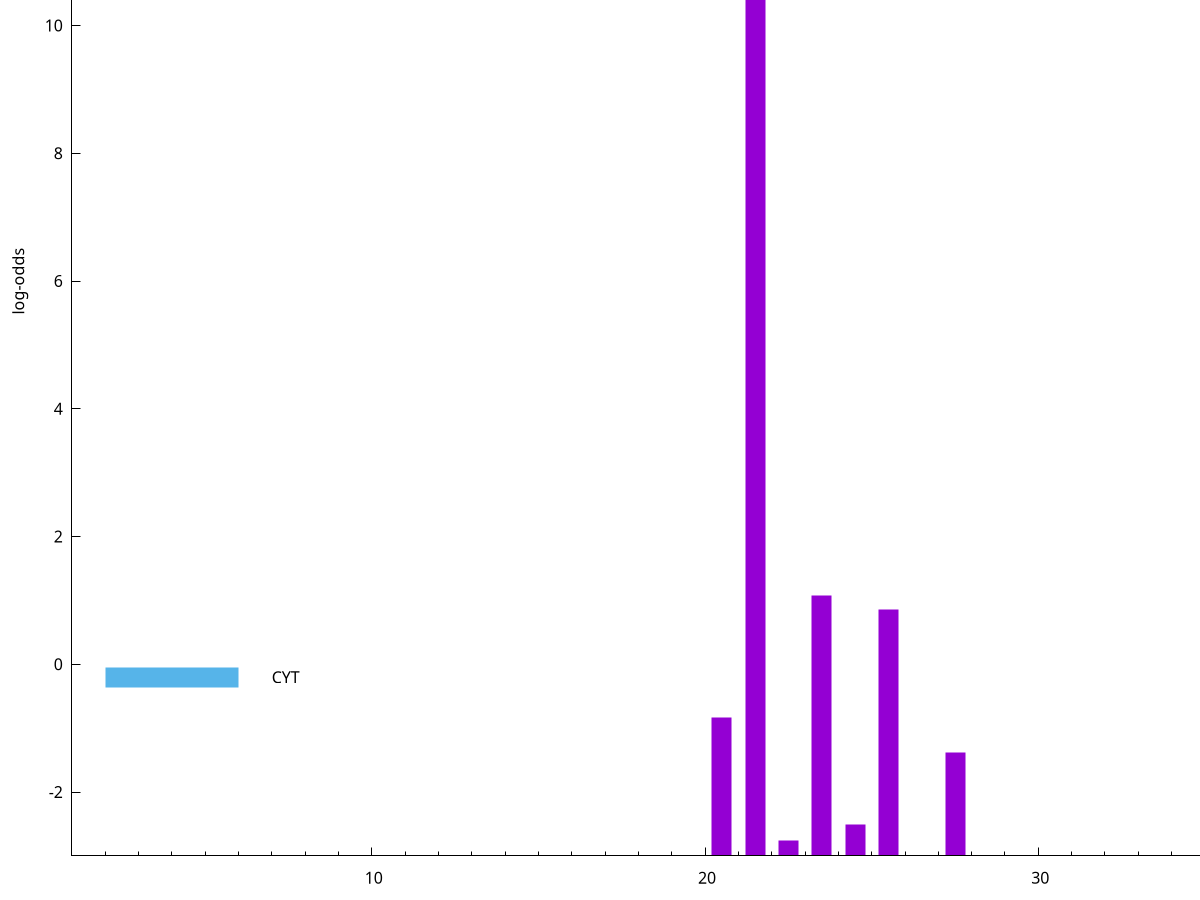 set title "LipoP predictions for SRR3996255.gff"
set size 2., 1.4
set xrange [1:70] 
set mxtics 10
set yrange [-3:15]
set y2range [0:18]
set ylabel "log-odds"
set term postscript eps color solid "Helvetica" 30
set output "SRR3996255.gff8.eps"
set arrow from 2,13.3725 to 6,13.3725 nohead lt 1 lw 20
set label "SpI" at 7,13.3725
set arrow from 2,-0.200913 to 6,-0.200913 nohead lt 3 lw 20
set label "CYT" at 7,-0.200913
set arrow from 2,13.3725 to 6,13.3725 nohead lt 1 lw 20
set label "SpI" at 7,13.3725
# NOTE: The scores below are the log-odds scores with the threshold
# NOTE: subtracted (a hack to make gnuplot make the histogram all
# NOTE: look nice).
plot "-" axes x1y2 title "" with impulses lt 1 lw 20
21.500000 16.371800
23.500000 4.084550
25.500000 3.858079
20.500000 2.170367
27.500000 1.618540
24.500000 0.487250
22.500000 0.244480
e
exit
